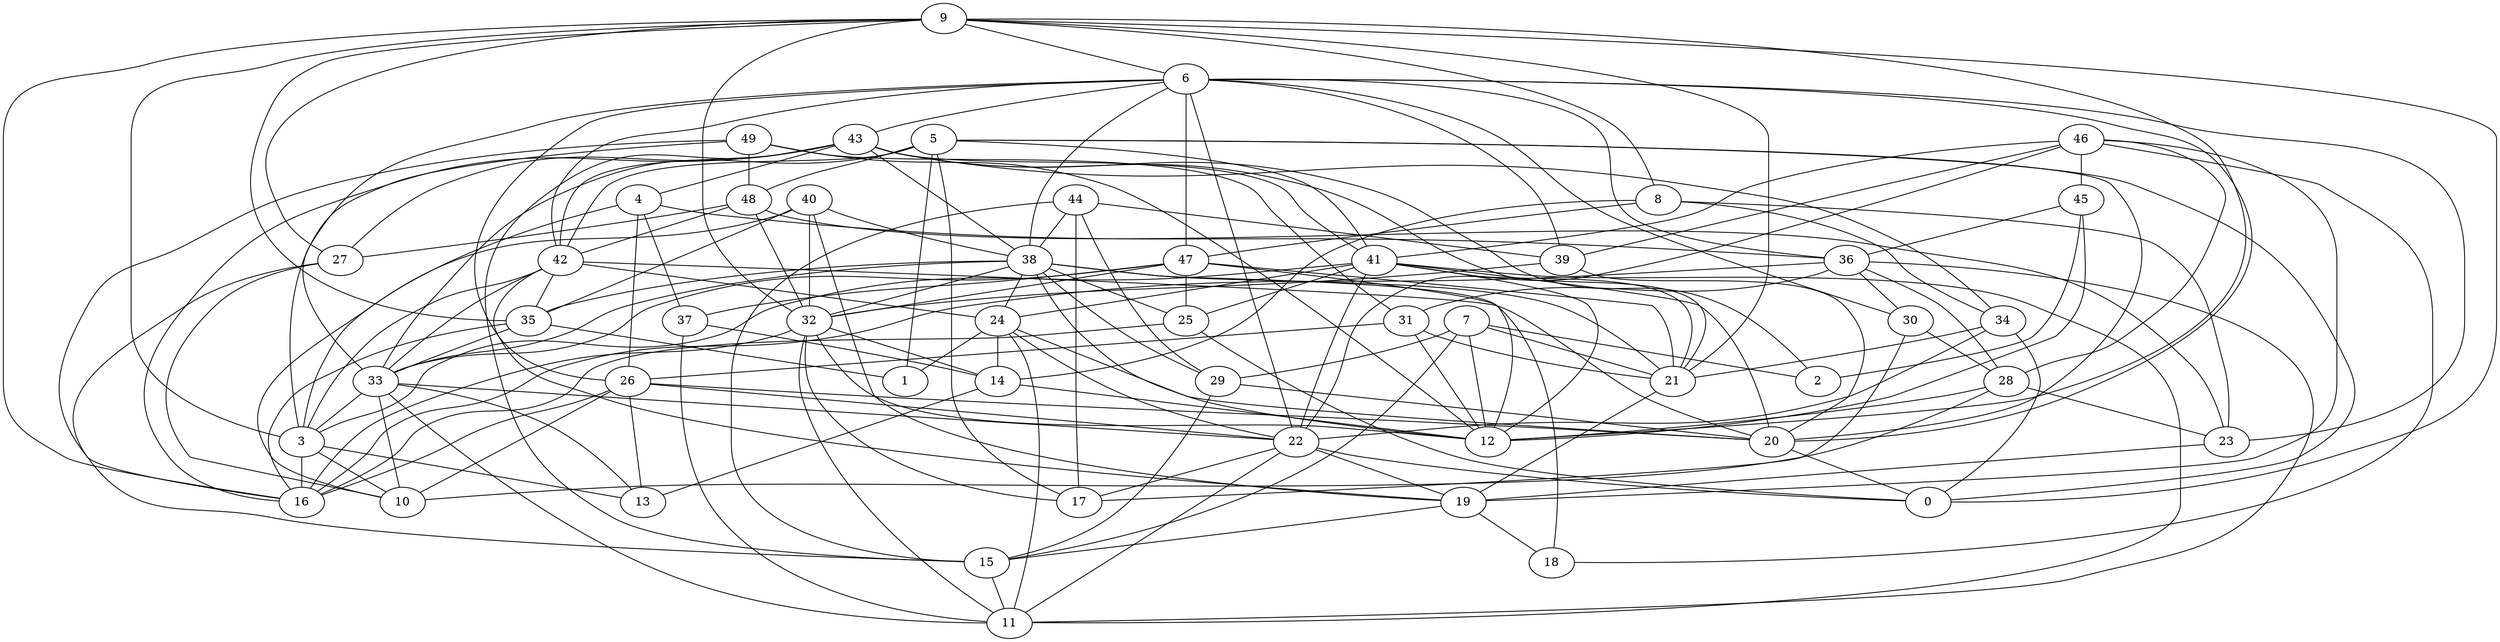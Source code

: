 digraph GG_graph {

subgraph G_graph {
edge [color = black]
"48" -> "42" [dir = none]
"48" -> "32" [dir = none]
"48" -> "23" [dir = none]
"9" -> "6" [dir = none]
"9" -> "8" [dir = none]
"9" -> "16" [dir = none]
"9" -> "27" [dir = none]
"9" -> "35" [dir = none]
"9" -> "21" [dir = none]
"9" -> "12" [dir = none]
"9" -> "3" [dir = none]
"23" -> "19" [dir = none]
"21" -> "19" [dir = none]
"42" -> "24" [dir = none]
"42" -> "20" [dir = none]
"42" -> "3" [dir = none]
"42" -> "19" [dir = none]
"42" -> "35" [dir = none]
"49" -> "48" [dir = none]
"49" -> "3" [dir = none]
"49" -> "16" [dir = none]
"43" -> "27" [dir = none]
"43" -> "2" [dir = none]
"43" -> "4" [dir = none]
"43" -> "34" [dir = none]
"43" -> "42" [dir = none]
"43" -> "21" [dir = none]
"43" -> "41" [dir = none]
"43" -> "16" [dir = none]
"43" -> "15" [dir = none]
"15" -> "11" [dir = none]
"29" -> "15" [dir = none]
"29" -> "20" [dir = none]
"33" -> "22" [dir = none]
"33" -> "3" [dir = none]
"33" -> "10" [dir = none]
"33" -> "13" [dir = none]
"4" -> "36" [dir = none]
"4" -> "37" [dir = none]
"4" -> "26" [dir = none]
"4" -> "3" [dir = none]
"37" -> "14" [dir = none]
"8" -> "23" [dir = none]
"8" -> "47" [dir = none]
"8" -> "34" [dir = none]
"34" -> "0" [dir = none]
"34" -> "22" [dir = none]
"14" -> "13" [dir = none]
"5" -> "1" [dir = none]
"5" -> "41" [dir = none]
"5" -> "42" [dir = none]
"5" -> "20" [dir = none]
"5" -> "33" [dir = none]
"5" -> "48" [dir = none]
"5" -> "17" [dir = none]
"19" -> "15" [dir = none]
"19" -> "18" [dir = none]
"39" -> "32" [dir = none]
"39" -> "20" [dir = none]
"24" -> "1" [dir = none]
"24" -> "22" [dir = none]
"24" -> "20" [dir = none]
"24" -> "14" [dir = none]
"36" -> "30" [dir = none]
"36" -> "31" [dir = none]
"36" -> "28" [dir = none]
"36" -> "11" [dir = none]
"22" -> "0" [dir = none]
"22" -> "11" [dir = none]
"22" -> "17" [dir = none]
"22" -> "19" [dir = none]
"44" -> "15" [dir = none]
"44" -> "29" [dir = none]
"44" -> "17" [dir = none]
"3" -> "13" [dir = none]
"3" -> "10" [dir = none]
"6" -> "26" [dir = none]
"6" -> "38" [dir = none]
"6" -> "47" [dir = none]
"6" -> "43" [dir = none]
"6" -> "39" [dir = none]
"6" -> "20" [dir = none]
"6" -> "30" [dir = none]
"6" -> "23" [dir = none]
"6" -> "36" [dir = none]
"6" -> "22" [dir = none]
"6" -> "33" [dir = none]
"6" -> "42" [dir = none]
"30" -> "17" [dir = none]
"30" -> "28" [dir = none]
"45" -> "2" [dir = none]
"45" -> "36" [dir = none]
"45" -> "12" [dir = none]
"27" -> "15" [dir = none]
"27" -> "10" [dir = none]
"35" -> "33" [dir = none]
"35" -> "1" [dir = none]
"47" -> "12" [dir = none]
"47" -> "32" [dir = none]
"47" -> "37" [dir = none]
"47" -> "21" [dir = none]
"47" -> "25" [dir = none]
"47" -> "33" [dir = none]
"32" -> "16" [dir = none]
"32" -> "14" [dir = none]
"32" -> "11" [dir = none]
"32" -> "12" [dir = none]
"32" -> "17" [dir = none]
"26" -> "13" [dir = none]
"26" -> "10" [dir = none]
"26" -> "22" [dir = none]
"26" -> "20" [dir = none]
"46" -> "45" [dir = none]
"46" -> "28" [dir = none]
"46" -> "39" [dir = none]
"46" -> "22" [dir = none]
"46" -> "41" [dir = none]
"46" -> "18" [dir = none]
"31" -> "12" [dir = none]
"31" -> "26" [dir = none]
"20" -> "0" [dir = none]
"28" -> "10" [dir = none]
"41" -> "25" [dir = none]
"41" -> "24" [dir = none]
"41" -> "21" [dir = none]
"41" -> "11" [dir = none]
"41" -> "22" [dir = none]
"41" -> "12" [dir = none]
"41" -> "20" [dir = none]
"7" -> "15" [dir = none]
"7" -> "21" [dir = none]
"7" -> "12" [dir = none]
"7" -> "2" [dir = none]
"25" -> "16" [dir = none]
"25" -> "0" [dir = none]
"38" -> "21" [dir = none]
"38" -> "18" [dir = none]
"38" -> "29" [dir = none]
"38" -> "33" [dir = none]
"38" -> "12" [dir = none]
"38" -> "35" [dir = none]
"38" -> "32" [dir = none]
"38" -> "25" [dir = none]
"40" -> "32" [dir = none]
"40" -> "10" [dir = none]
"40" -> "35" [dir = none]
"40" -> "19" [dir = none]
"24" -> "11" [dir = none]
"46" -> "19" [dir = none]
"49" -> "12" [dir = none]
"31" -> "21" [dir = none]
"40" -> "38" [dir = none]
"44" -> "39" [dir = none]
"5" -> "0" [dir = none]
"14" -> "12" [dir = none]
"28" -> "12" [dir = none]
"8" -> "14" [dir = none]
"9" -> "0" [dir = none]
"38" -> "24" [dir = none]
"35" -> "16" [dir = none]
"44" -> "38" [dir = none]
"48" -> "27" [dir = none]
"49" -> "31" [dir = none]
"41" -> "3" [dir = none]
"42" -> "33" [dir = none]
"43" -> "38" [dir = none]
"33" -> "11" [dir = none]
"37" -> "11" [dir = none]
"36" -> "16" [dir = none]
"3" -> "16" [dir = none]
"7" -> "29" [dir = none]
"34" -> "21" [dir = none]
"9" -> "32" [dir = none]
"28" -> "23" [dir = none]
"26" -> "16" [dir = none]
}

}
